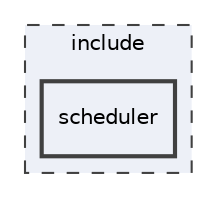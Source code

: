 digraph "include/scheduler"
{
 // LATEX_PDF_SIZE
  edge [fontname="Helvetica",fontsize="10",labelfontname="Helvetica",labelfontsize="10"];
  node [fontname="Helvetica",fontsize="10",shape=record];
  compound=true
  subgraph clusterdir_d44c64559bbebec7f509842c48db8b23 {
    graph [ bgcolor="#edf0f7", pencolor="grey25", style="filled,dashed,", label="include", fontname="Helvetica", fontsize="10", URL="dir_d44c64559bbebec7f509842c48db8b23.html"]
  dir_c4d5192c5250eabbe8e7ab0ad97d8a96 [shape=box, label="scheduler", style="filled,bold,", fillcolor="#edf0f7", color="grey25", URL="dir_c4d5192c5250eabbe8e7ab0ad97d8a96.html"];
  }
}
